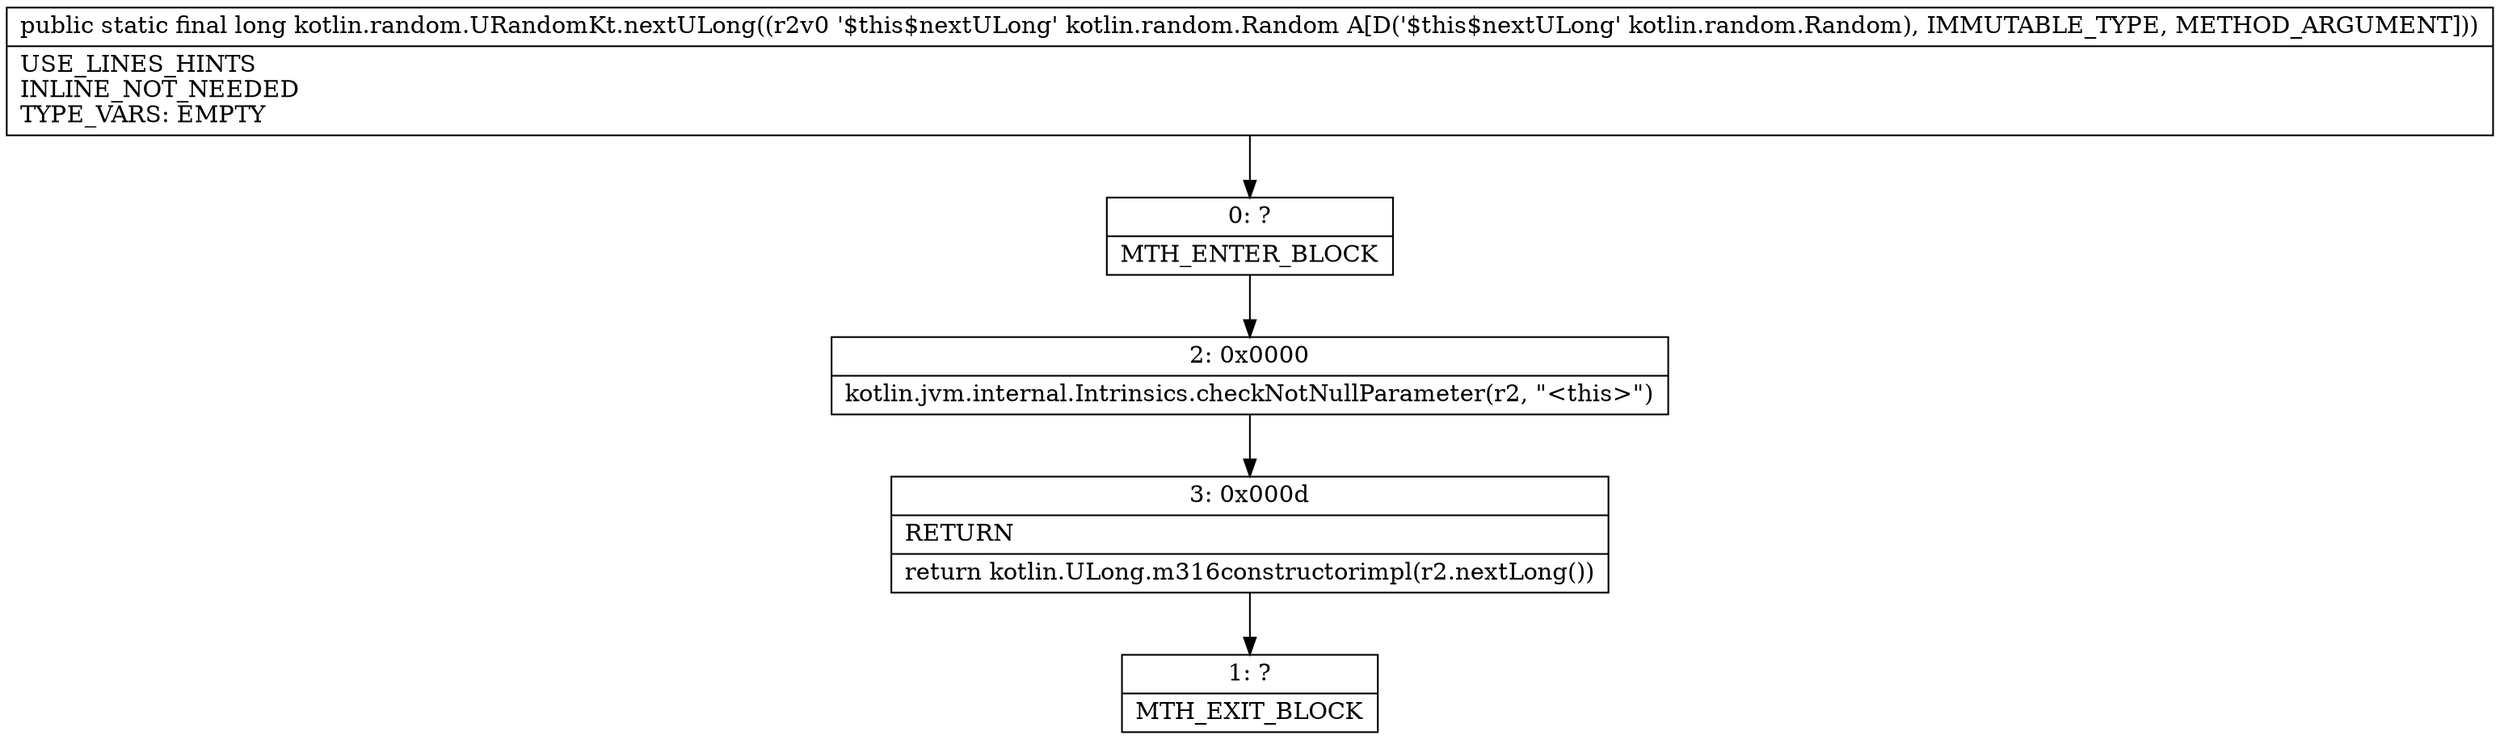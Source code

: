 digraph "CFG forkotlin.random.URandomKt.nextULong(Lkotlin\/random\/Random;)J" {
Node_0 [shape=record,label="{0\:\ ?|MTH_ENTER_BLOCK\l}"];
Node_2 [shape=record,label="{2\:\ 0x0000|kotlin.jvm.internal.Intrinsics.checkNotNullParameter(r2, \"\<this\>\")\l}"];
Node_3 [shape=record,label="{3\:\ 0x000d|RETURN\l|return kotlin.ULong.m316constructorimpl(r2.nextLong())\l}"];
Node_1 [shape=record,label="{1\:\ ?|MTH_EXIT_BLOCK\l}"];
MethodNode[shape=record,label="{public static final long kotlin.random.URandomKt.nextULong((r2v0 '$this$nextULong' kotlin.random.Random A[D('$this$nextULong' kotlin.random.Random), IMMUTABLE_TYPE, METHOD_ARGUMENT]))  | USE_LINES_HINTS\lINLINE_NOT_NEEDED\lTYPE_VARS: EMPTY\l}"];
MethodNode -> Node_0;Node_0 -> Node_2;
Node_2 -> Node_3;
Node_3 -> Node_1;
}

